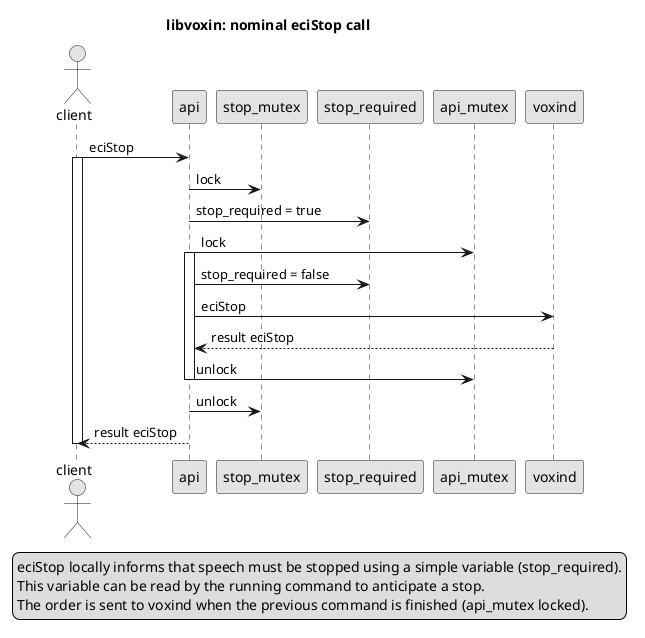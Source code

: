 @startuml
title libvoxin: nominal eciStop call
skinparam monochrome true
actor client
participant api
participant stop_mutex
participant stop_required
legend
eciStop locally informs that speech must be stopped using a simple variable (stop_required).
This variable can be read by the running command to anticipate a stop.
The order is sent to voxind when the previous command is finished (api_mutex locked).
end legend

 client -> api : eciStop
 activate client
 api -> stop_mutex : lock
 api -> stop_required : stop_required = true
 api -> api_mutex : lock
 activate api
 api -> stop_required : stop_required = false
 api -> voxind : eciStop
 api <-- voxind : result eciStop
 api -> api_mutex : unlock
 deactivate api
 api -> stop_mutex : unlock
 client <-- api : result eciStop
 deactivate client
@enduml

